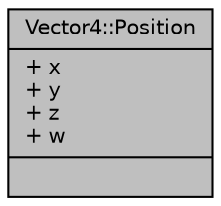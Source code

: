 digraph "Vector4::Position"
{
 // LATEX_PDF_SIZE
  edge [fontname="Helvetica",fontsize="10",labelfontname="Helvetica",labelfontsize="10"];
  node [fontname="Helvetica",fontsize="10",shape=record];
  Node1 [label="{Vector4::Position\n|+ x\l+ y\l+ z\l+ w\l|}",height=0.2,width=0.4,color="black", fillcolor="grey75", style="filled", fontcolor="black",tooltip=" "];
}
